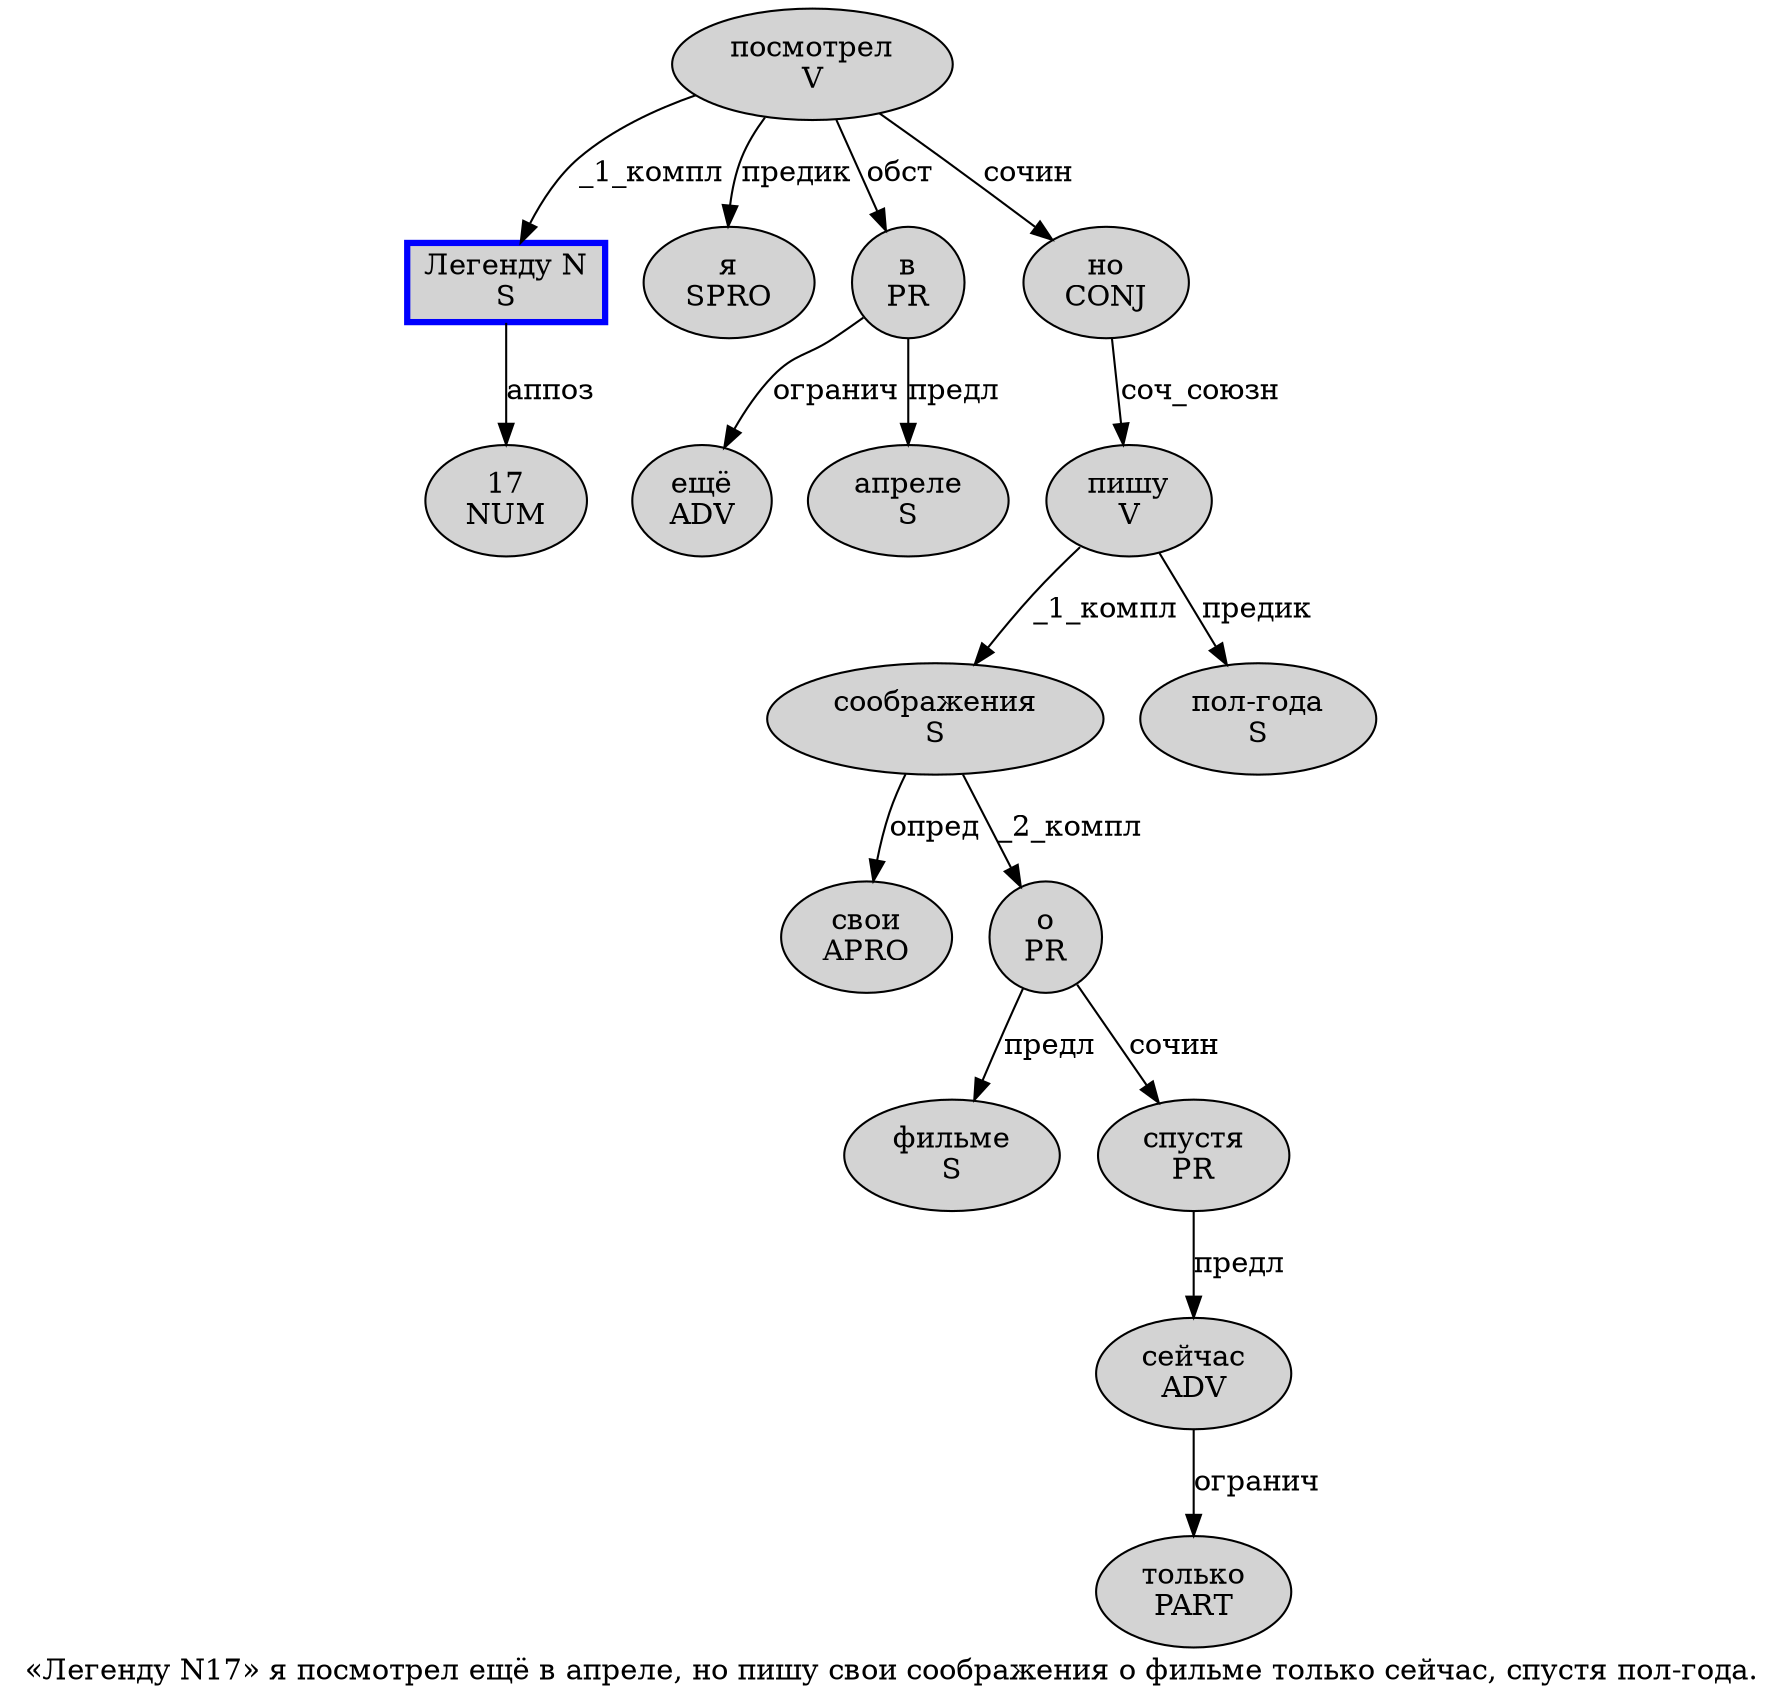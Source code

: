 digraph SENTENCE_3343 {
	graph [label="«Легенду N17» я посмотрел ещё в апреле, но пишу свои соображения о фильме только сейчас, спустя пол-года."]
	node [style=filled]
		1 [label="Легенду N
S" color=blue fillcolor=lightgray penwidth=3 shape=box]
		2 [label="17
NUM" color="" fillcolor=lightgray penwidth=1 shape=ellipse]
		4 [label="я
SPRO" color="" fillcolor=lightgray penwidth=1 shape=ellipse]
		5 [label="посмотрел
V" color="" fillcolor=lightgray penwidth=1 shape=ellipse]
		6 [label="ещё
ADV" color="" fillcolor=lightgray penwidth=1 shape=ellipse]
		7 [label="в
PR" color="" fillcolor=lightgray penwidth=1 shape=ellipse]
		8 [label="апреле
S" color="" fillcolor=lightgray penwidth=1 shape=ellipse]
		10 [label="но
CONJ" color="" fillcolor=lightgray penwidth=1 shape=ellipse]
		11 [label="пишу
V" color="" fillcolor=lightgray penwidth=1 shape=ellipse]
		12 [label="свои
APRO" color="" fillcolor=lightgray penwidth=1 shape=ellipse]
		13 [label="соображения
S" color="" fillcolor=lightgray penwidth=1 shape=ellipse]
		14 [label="о
PR" color="" fillcolor=lightgray penwidth=1 shape=ellipse]
		15 [label="фильме
S" color="" fillcolor=lightgray penwidth=1 shape=ellipse]
		16 [label="только
PART" color="" fillcolor=lightgray penwidth=1 shape=ellipse]
		17 [label="сейчас
ADV" color="" fillcolor=lightgray penwidth=1 shape=ellipse]
		19 [label="спустя
PR" color="" fillcolor=lightgray penwidth=1 shape=ellipse]
		20 [label="пол-года
S" color="" fillcolor=lightgray penwidth=1 shape=ellipse]
			10 -> 11 [label="соч_союзн"]
			1 -> 2 [label="аппоз"]
			11 -> 13 [label="_1_компл"]
			11 -> 20 [label="предик"]
			19 -> 17 [label="предл"]
			5 -> 1 [label="_1_компл"]
			5 -> 4 [label="предик"]
			5 -> 7 [label="обст"]
			5 -> 10 [label="сочин"]
			13 -> 12 [label="опред"]
			13 -> 14 [label="_2_компл"]
			17 -> 16 [label="огранич"]
			7 -> 6 [label="огранич"]
			7 -> 8 [label="предл"]
			14 -> 15 [label="предл"]
			14 -> 19 [label="сочин"]
}